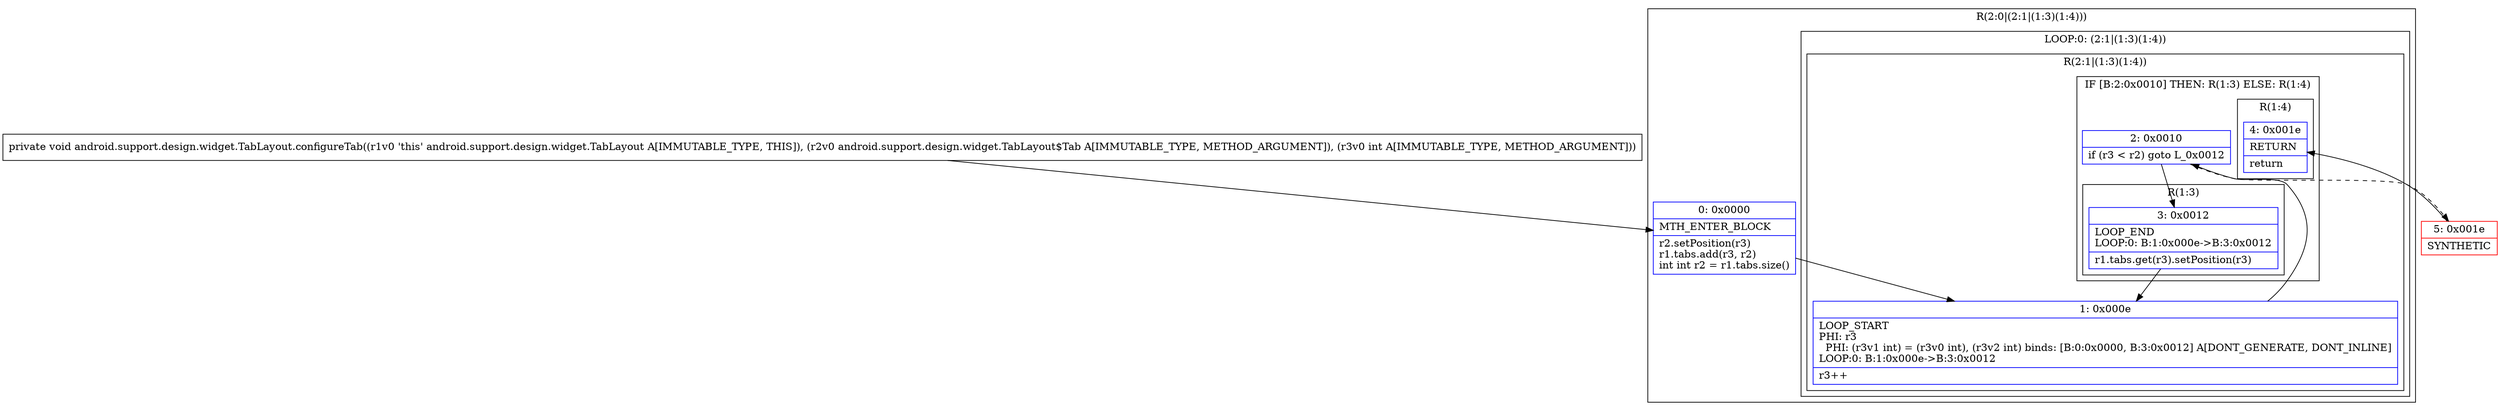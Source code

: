 digraph "CFG forandroid.support.design.widget.TabLayout.configureTab(Landroid\/support\/design\/widget\/TabLayout$Tab;I)V" {
subgraph cluster_Region_880078196 {
label = "R(2:0|(2:1|(1:3)(1:4)))";
node [shape=record,color=blue];
Node_0 [shape=record,label="{0\:\ 0x0000|MTH_ENTER_BLOCK\l|r2.setPosition(r3)\lr1.tabs.add(r3, r2)\lint int r2 = r1.tabs.size()\l}"];
subgraph cluster_LoopRegion_662242711 {
label = "LOOP:0: (2:1|(1:3)(1:4))";
node [shape=record,color=blue];
subgraph cluster_Region_1700718026 {
label = "R(2:1|(1:3)(1:4))";
node [shape=record,color=blue];
Node_1 [shape=record,label="{1\:\ 0x000e|LOOP_START\lPHI: r3 \l  PHI: (r3v1 int) = (r3v0 int), (r3v2 int) binds: [B:0:0x0000, B:3:0x0012] A[DONT_GENERATE, DONT_INLINE]\lLOOP:0: B:1:0x000e\-\>B:3:0x0012\l|r3++\l}"];
subgraph cluster_IfRegion_897401392 {
label = "IF [B:2:0x0010] THEN: R(1:3) ELSE: R(1:4)";
node [shape=record,color=blue];
Node_2 [shape=record,label="{2\:\ 0x0010|if (r3 \< r2) goto L_0x0012\l}"];
subgraph cluster_Region_1980890198 {
label = "R(1:3)";
node [shape=record,color=blue];
Node_3 [shape=record,label="{3\:\ 0x0012|LOOP_END\lLOOP:0: B:1:0x000e\-\>B:3:0x0012\l|r1.tabs.get(r3).setPosition(r3)\l}"];
}
subgraph cluster_Region_878172277 {
label = "R(1:4)";
node [shape=record,color=blue];
Node_4 [shape=record,label="{4\:\ 0x001e|RETURN\l|return\l}"];
}
}
}
}
}
Node_5 [shape=record,color=red,label="{5\:\ 0x001e|SYNTHETIC\l}"];
MethodNode[shape=record,label="{private void android.support.design.widget.TabLayout.configureTab((r1v0 'this' android.support.design.widget.TabLayout A[IMMUTABLE_TYPE, THIS]), (r2v0 android.support.design.widget.TabLayout$Tab A[IMMUTABLE_TYPE, METHOD_ARGUMENT]), (r3v0 int A[IMMUTABLE_TYPE, METHOD_ARGUMENT])) }"];
MethodNode -> Node_0;
Node_0 -> Node_1;
Node_1 -> Node_2;
Node_2 -> Node_3;
Node_2 -> Node_5[style=dashed];
Node_3 -> Node_1;
Node_5 -> Node_4;
}


